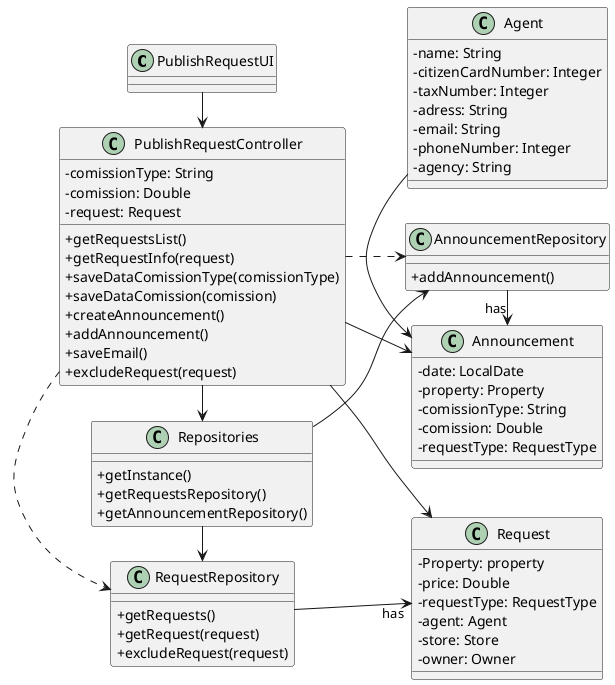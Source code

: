 @startuml
'skinparam monochrome true
skinparam packageStyle rectangle
skinparam shadowing false
skinparam linetype polyline
skinparam linetype orto

skinparam classAttributeIconSize 0

left to right direction

class PublishRequestUI

class PublishRequestController
{
    -comissionType: String
    -comission: Double
    -request: Request
    +getRequestsList()
    +getRequestInfo(request)
    +saveDataComissionType(comissionType)
    +saveDataComission(comission)
    +createAnnouncement()
    +addAnnouncement()
    +saveEmail()
    +excludeRequest(request)
}

class Repositories
{
    +getInstance()
    +getRequestsRepository()
    +getAnnouncementRepository()
}

class RequestRepository
{
    +getRequests()
    +getRequest(request)
    +excludeRequest(request)
}

class AnnouncementRepository
{
    +addAnnouncement()

}

class Announcement
{
    -date: LocalDate
    -property: Property
    -comissionType: String
    -comission: Double
    -requestType: RequestType
}

class Agent
{
    -name: String
    -citizenCardNumber: Integer
    -taxNumber: Integer
    -adress: String
    -email: String
    -phoneNumber: Integer
    -agency: String
}

Class Request
{
     -Property: property
     -price: Double
     -requestType: RequestType
     -agent: Agent
     -store: Store
     -owner: Owner
}

PublishRequestUI -> PublishRequestController
PublishRequestController -> Repositories
Repositories -> AnnouncementRepository
Repositories -> RequestRepository
Agent -> Announcement
AnnouncementRepository -> "has" Announcement
RequestRepository --> "has" Request
PublishRequestController --> Announcement
PublishRequestController ..> AnnouncementRepository
PublishRequestController .> RequestRepository
PublishRequestController --> Request


@enduml